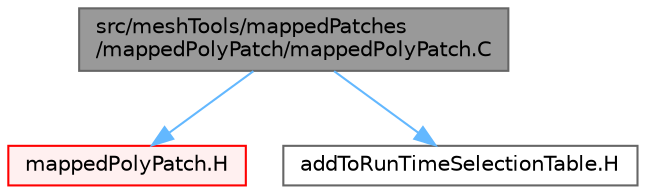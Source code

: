 digraph "src/meshTools/mappedPatches/mappedPolyPatch/mappedPolyPatch.C"
{
 // LATEX_PDF_SIZE
  bgcolor="transparent";
  edge [fontname=Helvetica,fontsize=10,labelfontname=Helvetica,labelfontsize=10];
  node [fontname=Helvetica,fontsize=10,shape=box,height=0.2,width=0.4];
  Node1 [id="Node000001",label="src/meshTools/mappedPatches\l/mappedPolyPatch/mappedPolyPatch.C",height=0.2,width=0.4,color="gray40", fillcolor="grey60", style="filled", fontcolor="black",tooltip=" "];
  Node1 -> Node2 [id="edge1_Node000001_Node000002",color="steelblue1",style="solid",tooltip=" "];
  Node2 [id="Node000002",label="mappedPolyPatch.H",height=0.2,width=0.4,color="red", fillcolor="#FFF0F0", style="filled",URL="$mappedPolyPatch_8H.html",tooltip=" "];
  Node1 -> Node302 [id="edge2_Node000001_Node000302",color="steelblue1",style="solid",tooltip=" "];
  Node302 [id="Node000302",label="addToRunTimeSelectionTable.H",height=0.2,width=0.4,color="grey40", fillcolor="white", style="filled",URL="$addToRunTimeSelectionTable_8H.html",tooltip="Macros for easy insertion into run-time selection tables."];
}
